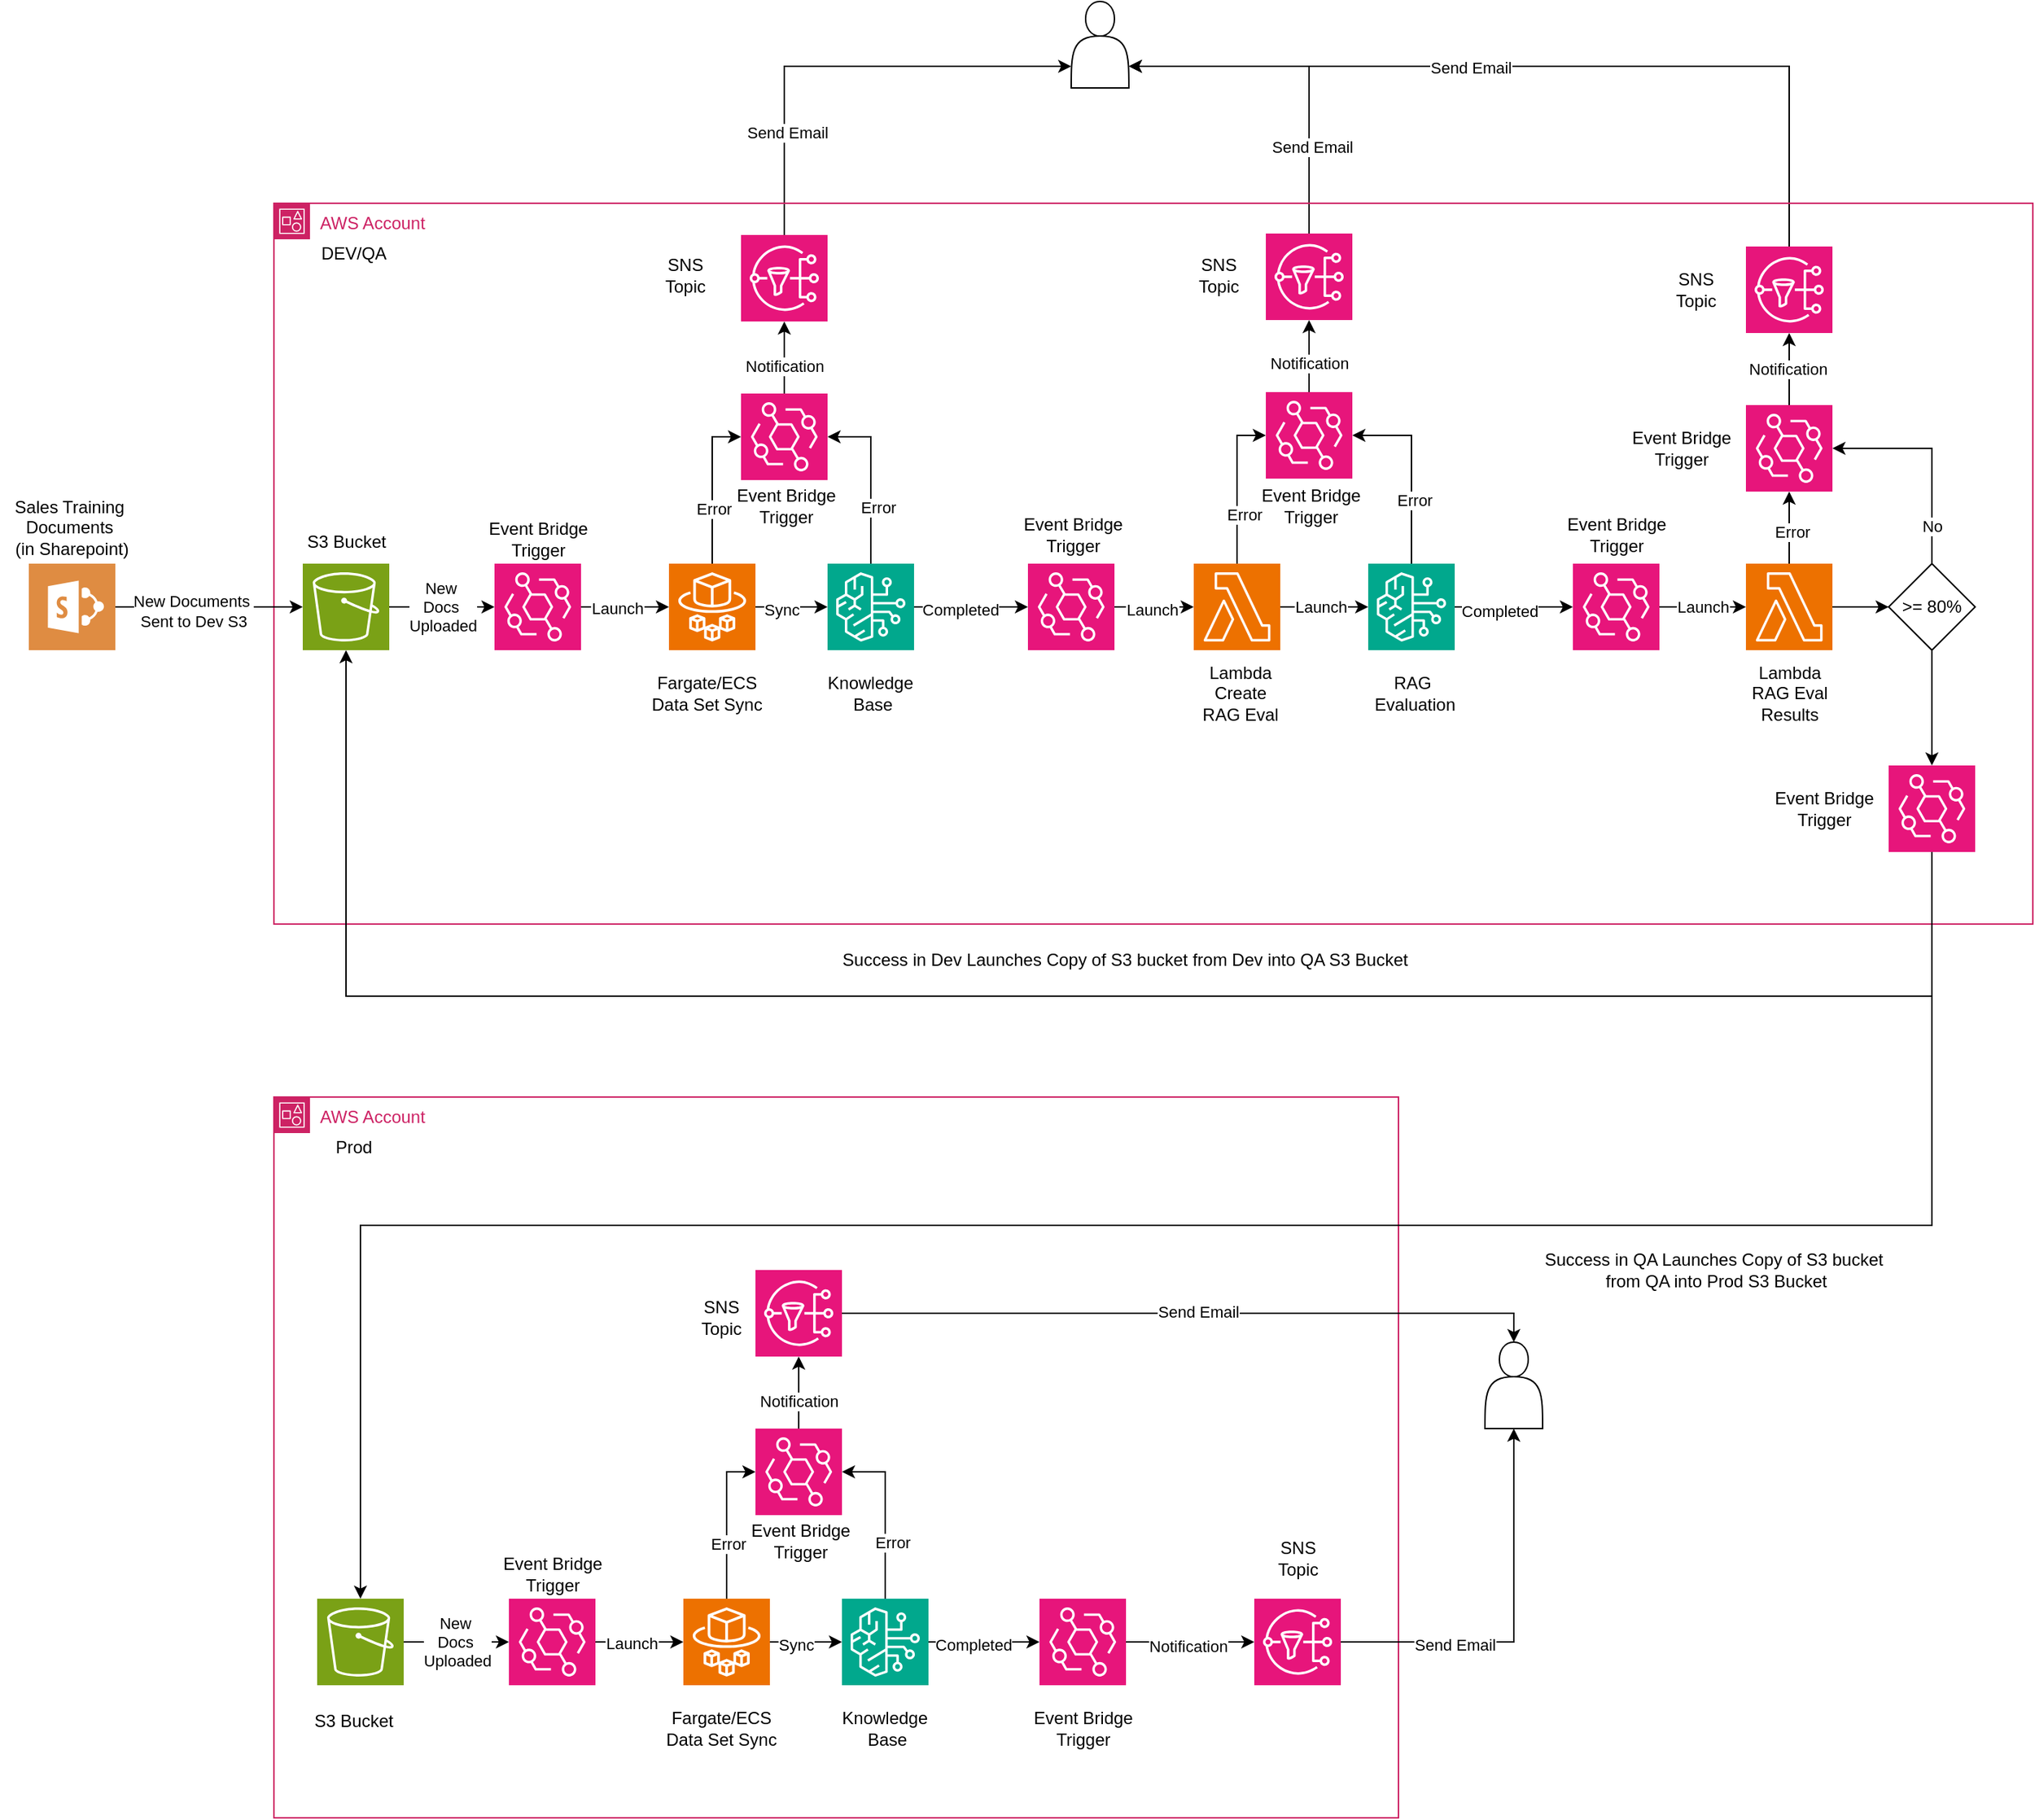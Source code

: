 <mxfile version="28.2.4">
  <diagram name="Page-1" id="6CO7TYVCKSgY1BVK7JIl">
    <mxGraphModel dx="2143" dy="1186" grid="1" gridSize="10" guides="1" tooltips="1" connect="1" arrows="1" fold="1" page="0" pageScale="1" pageWidth="850" pageHeight="1100" math="0" shadow="0">
      <root>
        <mxCell id="0" />
        <mxCell id="1" parent="0" />
        <mxCell id="IfqY_Ha_KSQStL62-luk-1" value="" style="sketch=0;pointerEvents=1;shadow=0;dashed=0;html=1;strokeColor=none;fillColor=#DF8C42;labelPosition=center;verticalLabelPosition=bottom;verticalAlign=top;align=center;outlineConnect=0;shape=mxgraph.veeam2.microsoft_sharepoint;aspect=fixed;" parent="1" vertex="1">
          <mxGeometry x="-420" y="80" width="60" height="60" as="geometry" />
        </mxCell>
        <mxCell id="IfqY_Ha_KSQStL62-luk-2" value="" style="sketch=0;points=[[0,0,0],[0.25,0,0],[0.5,0,0],[0.75,0,0],[1,0,0],[0,1,0],[0.25,1,0],[0.5,1,0],[0.75,1,0],[1,1,0],[0,0.25,0],[0,0.5,0],[0,0.75,0],[1,0.25,0],[1,0.5,0],[1,0.75,0]];outlineConnect=0;fontColor=#232F3E;fillColor=#7AA116;strokeColor=#ffffff;dashed=0;verticalLabelPosition=bottom;verticalAlign=top;align=center;html=1;fontSize=12;fontStyle=0;aspect=fixed;shape=mxgraph.aws4.resourceIcon;resIcon=mxgraph.aws4.s3;" parent="1" vertex="1">
          <mxGeometry x="-230" y="80" width="60" height="60" as="geometry" />
        </mxCell>
        <mxCell id="IfqY_Ha_KSQStL62-luk-3" value="" style="sketch=0;points=[[0,0,0],[0.25,0,0],[0.5,0,0],[0.75,0,0],[1,0,0],[0,1,0],[0.25,1,0],[0.5,1,0],[0.75,1,0],[1,1,0],[0,0.25,0],[0,0.5,0],[0,0.75,0],[1,0.25,0],[1,0.5,0],[1,0.75,0]];outlineConnect=0;fontColor=#232F3E;fillColor=#01A88D;strokeColor=#ffffff;dashed=0;verticalLabelPosition=bottom;verticalAlign=top;align=center;html=1;fontSize=12;fontStyle=0;aspect=fixed;shape=mxgraph.aws4.resourceIcon;resIcon=mxgraph.aws4.bedrock;" parent="1" vertex="1">
          <mxGeometry x="509" y="80" width="60" height="60" as="geometry" />
        </mxCell>
        <mxCell id="IfqY_Ha_KSQStL62-luk-4" value="" style="sketch=0;points=[[0,0,0],[0.25,0,0],[0.5,0,0],[0.75,0,0],[1,0,0],[0,1,0],[0.25,1,0],[0.5,1,0],[0.75,1,0],[1,1,0],[0,0.25,0],[0,0.5,0],[0,0.75,0],[1,0.25,0],[1,0.5,0],[1,0.75,0]];outlineConnect=0;fontColor=#232F3E;fillColor=#01A88D;strokeColor=#ffffff;dashed=0;verticalLabelPosition=bottom;verticalAlign=top;align=center;html=1;fontSize=12;fontStyle=0;aspect=fixed;shape=mxgraph.aws4.resourceIcon;resIcon=mxgraph.aws4.bedrock;" parent="1" vertex="1">
          <mxGeometry x="134" y="80" width="60" height="60" as="geometry" />
        </mxCell>
        <mxCell id="GgpB6V9PrwlHjxuaR8q1-43" style="edgeStyle=orthogonalEdgeStyle;rounded=0;orthogonalLoop=1;jettySize=auto;html=1;exitX=1;exitY=0.5;exitDx=0;exitDy=0;exitPerimeter=0;" edge="1" parent="1" source="IfqY_Ha_KSQStL62-luk-10" target="GgpB6V9PrwlHjxuaR8q1-1">
          <mxGeometry relative="1" as="geometry" />
        </mxCell>
        <mxCell id="GgpB6V9PrwlHjxuaR8q1-75" value="Launch" style="edgeLabel;html=1;align=center;verticalAlign=middle;resizable=0;points=[];" vertex="1" connectable="0" parent="GgpB6V9PrwlHjxuaR8q1-43">
          <mxGeometry x="-0.05" y="-2" relative="1" as="geometry">
            <mxPoint as="offset" />
          </mxGeometry>
        </mxCell>
        <mxCell id="IfqY_Ha_KSQStL62-luk-10" value="" style="sketch=0;points=[[0,0,0],[0.25,0,0],[0.5,0,0],[0.75,0,0],[1,0,0],[0,1,0],[0.25,1,0],[0.5,1,0],[0.75,1,0],[1,1,0],[0,0.25,0],[0,0.5,0],[0,0.75,0],[1,0.25,0],[1,0.5,0],[1,0.75,0]];outlineConnect=0;fontColor=#232F3E;fillColor=#E7157B;strokeColor=#ffffff;dashed=0;verticalLabelPosition=bottom;verticalAlign=top;align=center;html=1;fontSize=12;fontStyle=0;aspect=fixed;shape=mxgraph.aws4.resourceIcon;resIcon=mxgraph.aws4.eventbridge;" parent="1" vertex="1">
          <mxGeometry x="273" y="80" width="60" height="60" as="geometry" />
        </mxCell>
        <mxCell id="GgpB6V9PrwlHjxuaR8q1-30" style="edgeStyle=orthogonalEdgeStyle;rounded=0;orthogonalLoop=1;jettySize=auto;html=1;exitX=1;exitY=0.5;exitDx=0;exitDy=0;exitPerimeter=0;" edge="1" parent="1" source="IfqY_Ha_KSQStL62-luk-12" target="GgpB6V9PrwlHjxuaR8q1-3">
          <mxGeometry relative="1" as="geometry" />
        </mxCell>
        <mxCell id="GgpB6V9PrwlHjxuaR8q1-53" value="Launch" style="edgeLabel;html=1;align=center;verticalAlign=middle;resizable=0;points=[];" vertex="1" connectable="0" parent="GgpB6V9PrwlHjxuaR8q1-30">
          <mxGeometry x="-0.2" y="-1" relative="1" as="geometry">
            <mxPoint as="offset" />
          </mxGeometry>
        </mxCell>
        <mxCell id="IfqY_Ha_KSQStL62-luk-12" value="" style="sketch=0;points=[[0,0,0],[0.25,0,0],[0.5,0,0],[0.75,0,0],[1,0,0],[0,1,0],[0.25,1,0],[0.5,1,0],[0.75,1,0],[1,1,0],[0,0.25,0],[0,0.5,0],[0,0.75,0],[1,0.25,0],[1,0.5,0],[1,0.75,0]];outlineConnect=0;fontColor=#232F3E;fillColor=#E7157B;strokeColor=#ffffff;dashed=0;verticalLabelPosition=bottom;verticalAlign=top;align=center;html=1;fontSize=12;fontStyle=0;aspect=fixed;shape=mxgraph.aws4.resourceIcon;resIcon=mxgraph.aws4.eventbridge;" parent="1" vertex="1">
          <mxGeometry x="-97" y="80" width="60" height="60" as="geometry" />
        </mxCell>
        <mxCell id="IfqY_Ha_KSQStL62-luk-70" value="&lt;div&gt;Sales Training&amp;nbsp;&lt;/div&gt;&lt;div&gt;Documents&amp;nbsp;&lt;/div&gt;&lt;div&gt;(in Sharepoint)&lt;/div&gt;" style="text;html=1;align=center;verticalAlign=middle;whiteSpace=wrap;rounded=0;" parent="1" vertex="1">
          <mxGeometry x="-440" y="40" width="100" height="30" as="geometry" />
        </mxCell>
        <mxCell id="GgpB6V9PrwlHjxuaR8q1-1" value="" style="sketch=0;points=[[0,0,0],[0.25,0,0],[0.5,0,0],[0.75,0,0],[1,0,0],[0,1,0],[0.25,1,0],[0.5,1,0],[0.75,1,0],[1,1,0],[0,0.25,0],[0,0.5,0],[0,0.75,0],[1,0.25,0],[1,0.5,0],[1,0.75,0]];outlineConnect=0;fontColor=#232F3E;fillColor=#ED7100;strokeColor=#ffffff;dashed=0;verticalLabelPosition=bottom;verticalAlign=top;align=center;html=1;fontSize=12;fontStyle=0;aspect=fixed;shape=mxgraph.aws4.resourceIcon;resIcon=mxgraph.aws4.lambda;" vertex="1" parent="1">
          <mxGeometry x="388" y="80" width="60" height="60" as="geometry" />
        </mxCell>
        <mxCell id="GgpB6V9PrwlHjxuaR8q1-38" style="edgeStyle=orthogonalEdgeStyle;rounded=0;orthogonalLoop=1;jettySize=auto;html=1;exitX=0.5;exitY=0;exitDx=0;exitDy=0;exitPerimeter=0;entryX=0;entryY=0.75;entryDx=0;entryDy=0;" edge="1" parent="1" source="GgpB6V9PrwlHjxuaR8q1-2" target="GgpB6V9PrwlHjxuaR8q1-37">
          <mxGeometry relative="1" as="geometry" />
        </mxCell>
        <mxCell id="GgpB6V9PrwlHjxuaR8q1-56" value="Send Email" style="edgeLabel;html=1;align=center;verticalAlign=middle;resizable=0;points=[];" vertex="1" connectable="0" parent="GgpB6V9PrwlHjxuaR8q1-38">
          <mxGeometry x="-0.546" y="-2" relative="1" as="geometry">
            <mxPoint as="offset" />
          </mxGeometry>
        </mxCell>
        <mxCell id="GgpB6V9PrwlHjxuaR8q1-2" value="" style="sketch=0;points=[[0,0,0],[0.25,0,0],[0.5,0,0],[0.75,0,0],[1,0,0],[0,1,0],[0.25,1,0],[0.5,1,0],[0.75,1,0],[1,1,0],[0,0.25,0],[0,0.5,0],[0,0.75,0],[1,0.25,0],[1,0.5,0],[1,0.75,0]];outlineConnect=0;fontColor=#232F3E;fillColor=#E7157B;strokeColor=#ffffff;dashed=0;verticalLabelPosition=bottom;verticalAlign=top;align=center;html=1;fontSize=12;fontStyle=0;aspect=fixed;shape=mxgraph.aws4.resourceIcon;resIcon=mxgraph.aws4.sns;" vertex="1" parent="1">
          <mxGeometry x="74" y="-148" width="60" height="60" as="geometry" />
        </mxCell>
        <mxCell id="GgpB6V9PrwlHjxuaR8q1-3" value="" style="sketch=0;points=[[0,0,0],[0.25,0,0],[0.5,0,0],[0.75,0,0],[1,0,0],[0,1,0],[0.25,1,0],[0.5,1,0],[0.75,1,0],[1,1,0],[0,0.25,0],[0,0.5,0],[0,0.75,0],[1,0.25,0],[1,0.5,0],[1,0.75,0]];outlineConnect=0;fontColor=#232F3E;fillColor=#ED7100;strokeColor=#ffffff;dashed=0;verticalLabelPosition=bottom;verticalAlign=top;align=center;html=1;fontSize=12;fontStyle=0;aspect=fixed;shape=mxgraph.aws4.resourceIcon;resIcon=mxgraph.aws4.fargate;" vertex="1" parent="1">
          <mxGeometry x="24" y="80" width="60" height="60" as="geometry" />
        </mxCell>
        <mxCell id="GgpB6V9PrwlHjxuaR8q1-4" value="" style="sketch=0;points=[[0,0,0],[0.25,0,0],[0.5,0,0],[0.75,0,0],[1,0,0],[0,1,0],[0.25,1,0],[0.5,1,0],[0.75,1,0],[1,1,0],[0,0.25,0],[0,0.5,0],[0,0.75,0],[1,0.25,0],[1,0.5,0],[1,0.75,0]];outlineConnect=0;fontColor=#232F3E;fillColor=#E7157B;strokeColor=#ffffff;dashed=0;verticalLabelPosition=bottom;verticalAlign=top;align=center;html=1;fontSize=12;fontStyle=0;aspect=fixed;shape=mxgraph.aws4.resourceIcon;resIcon=mxgraph.aws4.eventbridge;" vertex="1" parent="1">
          <mxGeometry x="74" y="-38" width="60" height="60" as="geometry" />
        </mxCell>
        <mxCell id="GgpB6V9PrwlHjxuaR8q1-48" style="edgeStyle=orthogonalEdgeStyle;rounded=0;orthogonalLoop=1;jettySize=auto;html=1;exitX=0.5;exitY=0;exitDx=0;exitDy=0;exitPerimeter=0;" edge="1" parent="1" source="GgpB6V9PrwlHjxuaR8q1-5" target="GgpB6V9PrwlHjxuaR8q1-6">
          <mxGeometry relative="1" as="geometry" />
        </mxCell>
        <mxCell id="GgpB6V9PrwlHjxuaR8q1-60" value="Notification" style="edgeLabel;html=1;align=center;verticalAlign=middle;resizable=0;points=[];" vertex="1" connectable="0" parent="GgpB6V9PrwlHjxuaR8q1-48">
          <mxGeometry x="-0.2" relative="1" as="geometry">
            <mxPoint as="offset" />
          </mxGeometry>
        </mxCell>
        <mxCell id="GgpB6V9PrwlHjxuaR8q1-5" value="" style="sketch=0;points=[[0,0,0],[0.25,0,0],[0.5,0,0],[0.75,0,0],[1,0,0],[0,1,0],[0.25,1,0],[0.5,1,0],[0.75,1,0],[1,1,0],[0,0.25,0],[0,0.5,0],[0,0.75,0],[1,0.25,0],[1,0.5,0],[1,0.75,0]];outlineConnect=0;fontColor=#232F3E;fillColor=#E7157B;strokeColor=#ffffff;dashed=0;verticalLabelPosition=bottom;verticalAlign=top;align=center;html=1;fontSize=12;fontStyle=0;aspect=fixed;shape=mxgraph.aws4.resourceIcon;resIcon=mxgraph.aws4.eventbridge;" vertex="1" parent="1">
          <mxGeometry x="438" y="-39" width="60" height="60" as="geometry" />
        </mxCell>
        <mxCell id="GgpB6V9PrwlHjxuaR8q1-39" style="edgeStyle=orthogonalEdgeStyle;rounded=0;orthogonalLoop=1;jettySize=auto;html=1;exitX=0.5;exitY=0;exitDx=0;exitDy=0;exitPerimeter=0;entryX=1;entryY=0.75;entryDx=0;entryDy=0;" edge="1" parent="1" source="GgpB6V9PrwlHjxuaR8q1-6" target="GgpB6V9PrwlHjxuaR8q1-37">
          <mxGeometry relative="1" as="geometry" />
        </mxCell>
        <mxCell id="GgpB6V9PrwlHjxuaR8q1-62" value="Send Email" style="edgeLabel;html=1;align=center;verticalAlign=middle;resizable=0;points=[];" vertex="1" connectable="0" parent="GgpB6V9PrwlHjxuaR8q1-39">
          <mxGeometry x="-0.498" y="-2" relative="1" as="geometry">
            <mxPoint as="offset" />
          </mxGeometry>
        </mxCell>
        <mxCell id="GgpB6V9PrwlHjxuaR8q1-6" value="" style="sketch=0;points=[[0,0,0],[0.25,0,0],[0.5,0,0],[0.75,0,0],[1,0,0],[0,1,0],[0.25,1,0],[0.5,1,0],[0.75,1,0],[1,1,0],[0,0.25,0],[0,0.5,0],[0,0.75,0],[1,0.25,0],[1,0.5,0],[1,0.75,0]];outlineConnect=0;fontColor=#232F3E;fillColor=#E7157B;strokeColor=#ffffff;dashed=0;verticalLabelPosition=bottom;verticalAlign=top;align=center;html=1;fontSize=12;fontStyle=0;aspect=fixed;shape=mxgraph.aws4.resourceIcon;resIcon=mxgraph.aws4.sns;" vertex="1" parent="1">
          <mxGeometry x="438" y="-149" width="60" height="60" as="geometry" />
        </mxCell>
        <mxCell id="GgpB6V9PrwlHjxuaR8q1-41" style="edgeStyle=orthogonalEdgeStyle;rounded=0;orthogonalLoop=1;jettySize=auto;html=1;exitX=0.5;exitY=0;exitDx=0;exitDy=0;exitPerimeter=0;entryX=1;entryY=0.75;entryDx=0;entryDy=0;" edge="1" parent="1" source="GgpB6V9PrwlHjxuaR8q1-9" target="GgpB6V9PrwlHjxuaR8q1-37">
          <mxGeometry relative="1" as="geometry" />
        </mxCell>
        <mxCell id="GgpB6V9PrwlHjxuaR8q1-61" value="Send Email" style="edgeLabel;html=1;align=center;verticalAlign=middle;resizable=0;points=[];" vertex="1" connectable="0" parent="GgpB6V9PrwlHjxuaR8q1-41">
          <mxGeometry x="0.188" y="1" relative="1" as="geometry">
            <mxPoint as="offset" />
          </mxGeometry>
        </mxCell>
        <mxCell id="GgpB6V9PrwlHjxuaR8q1-10" value="AWS Account" style="points=[[0,0],[0.25,0],[0.5,0],[0.75,0],[1,0],[1,0.25],[1,0.5],[1,0.75],[1,1],[0.75,1],[0.5,1],[0.25,1],[0,1],[0,0.75],[0,0.5],[0,0.25]];outlineConnect=0;gradientColor=none;html=1;whiteSpace=wrap;fontSize=12;fontStyle=0;container=1;pointerEvents=0;collapsible=0;recursiveResize=0;shape=mxgraph.aws4.group;grIcon=mxgraph.aws4.group_account;strokeColor=#CD2264;fillColor=none;verticalAlign=top;align=left;spacingLeft=30;fontColor=#CD2264;dashed=0;" vertex="1" parent="1">
          <mxGeometry x="-250" y="-170" width="1220" height="500" as="geometry" />
        </mxCell>
        <mxCell id="GgpB6V9PrwlHjxuaR8q1-26" value="DEV/QA" style="text;html=1;align=center;verticalAlign=middle;resizable=0;points=[];autosize=1;strokeColor=none;fillColor=none;" vertex="1" parent="GgpB6V9PrwlHjxuaR8q1-10">
          <mxGeometry x="20" y="20" width="70" height="30" as="geometry" />
        </mxCell>
        <mxCell id="GgpB6V9PrwlHjxuaR8q1-31" value="S3 Bucket" style="text;html=1;align=center;verticalAlign=middle;resizable=0;points=[];autosize=1;strokeColor=none;fillColor=none;" vertex="1" parent="GgpB6V9PrwlHjxuaR8q1-10">
          <mxGeometry x="10" y="220" width="80" height="30" as="geometry" />
        </mxCell>
        <mxCell id="GgpB6V9PrwlHjxuaR8q1-49" style="edgeStyle=orthogonalEdgeStyle;rounded=0;orthogonalLoop=1;jettySize=auto;html=1;exitX=0.5;exitY=0;exitDx=0;exitDy=0;exitPerimeter=0;" edge="1" parent="GgpB6V9PrwlHjxuaR8q1-10" source="GgpB6V9PrwlHjxuaR8q1-7" target="GgpB6V9PrwlHjxuaR8q1-8">
          <mxGeometry relative="1" as="geometry" />
        </mxCell>
        <mxCell id="GgpB6V9PrwlHjxuaR8q1-63" value="Error" style="edgeLabel;html=1;align=center;verticalAlign=middle;resizable=0;points=[];" vertex="1" connectable="0" parent="GgpB6V9PrwlHjxuaR8q1-49">
          <mxGeometry x="-0.12" y="-2" relative="1" as="geometry">
            <mxPoint as="offset" />
          </mxGeometry>
        </mxCell>
        <mxCell id="GgpB6V9PrwlHjxuaR8q1-7" value="" style="sketch=0;points=[[0,0,0],[0.25,0,0],[0.5,0,0],[0.75,0,0],[1,0,0],[0,1,0],[0.25,1,0],[0.5,1,0],[0.75,1,0],[1,1,0],[0,0.25,0],[0,0.5,0],[0,0.75,0],[1,0.25,0],[1,0.5,0],[1,0.75,0]];outlineConnect=0;fontColor=#232F3E;fillColor=#ED7100;strokeColor=#ffffff;dashed=0;verticalLabelPosition=bottom;verticalAlign=top;align=center;html=1;fontSize=12;fontStyle=0;aspect=fixed;shape=mxgraph.aws4.resourceIcon;resIcon=mxgraph.aws4.lambda;" vertex="1" parent="GgpB6V9PrwlHjxuaR8q1-10">
          <mxGeometry x="1021" y="250" width="60" height="60" as="geometry" />
        </mxCell>
        <mxCell id="GgpB6V9PrwlHjxuaR8q1-64" style="edgeStyle=orthogonalEdgeStyle;rounded=0;orthogonalLoop=1;jettySize=auto;html=1;exitX=0.5;exitY=0;exitDx=0;exitDy=0;exitPerimeter=0;" edge="1" parent="GgpB6V9PrwlHjxuaR8q1-10" source="GgpB6V9PrwlHjxuaR8q1-8" target="GgpB6V9PrwlHjxuaR8q1-9">
          <mxGeometry relative="1" as="geometry" />
        </mxCell>
        <mxCell id="GgpB6V9PrwlHjxuaR8q1-65" value="Notification" style="edgeLabel;html=1;align=center;verticalAlign=middle;resizable=0;points=[];" vertex="1" connectable="0" parent="GgpB6V9PrwlHjxuaR8q1-64">
          <mxGeometry y="1" relative="1" as="geometry">
            <mxPoint as="offset" />
          </mxGeometry>
        </mxCell>
        <mxCell id="GgpB6V9PrwlHjxuaR8q1-8" value="" style="sketch=0;points=[[0,0,0],[0.25,0,0],[0.5,0,0],[0.75,0,0],[1,0,0],[0,1,0],[0.25,1,0],[0.5,1,0],[0.75,1,0],[1,1,0],[0,0.25,0],[0,0.5,0],[0,0.75,0],[1,0.25,0],[1,0.5,0],[1,0.75,0]];outlineConnect=0;fontColor=#232F3E;fillColor=#E7157B;strokeColor=#ffffff;dashed=0;verticalLabelPosition=bottom;verticalAlign=top;align=center;html=1;fontSize=12;fontStyle=0;aspect=fixed;shape=mxgraph.aws4.resourceIcon;resIcon=mxgraph.aws4.eventbridge;" vertex="1" parent="GgpB6V9PrwlHjxuaR8q1-10">
          <mxGeometry x="1021" y="140" width="60" height="60" as="geometry" />
        </mxCell>
        <mxCell id="GgpB6V9PrwlHjxuaR8q1-9" value="" style="sketch=0;points=[[0,0,0],[0.25,0,0],[0.5,0,0],[0.75,0,0],[1,0,0],[0,1,0],[0.25,1,0],[0.5,1,0],[0.75,1,0],[1,1,0],[0,0.25,0],[0,0.5,0],[0,0.75,0],[1,0.25,0],[1,0.5,0],[1,0.75,0]];outlineConnect=0;fontColor=#232F3E;fillColor=#E7157B;strokeColor=#ffffff;dashed=0;verticalLabelPosition=bottom;verticalAlign=top;align=center;html=1;fontSize=12;fontStyle=0;aspect=fixed;shape=mxgraph.aws4.resourceIcon;resIcon=mxgraph.aws4.sns;" vertex="1" parent="GgpB6V9PrwlHjxuaR8q1-10">
          <mxGeometry x="1021" y="30" width="60" height="60" as="geometry" />
        </mxCell>
        <mxCell id="GgpB6V9PrwlHjxuaR8q1-50" value="" style="sketch=0;points=[[0,0,0],[0.25,0,0],[0.5,0,0],[0.75,0,0],[1,0,0],[0,1,0],[0.25,1,0],[0.5,1,0],[0.75,1,0],[1,1,0],[0,0.25,0],[0,0.5,0],[0,0.75,0],[1,0.25,0],[1,0.5,0],[1,0.75,0]];outlineConnect=0;fontColor=#232F3E;fillColor=#E7157B;strokeColor=#ffffff;dashed=0;verticalLabelPosition=bottom;verticalAlign=top;align=center;html=1;fontSize=12;fontStyle=0;aspect=fixed;shape=mxgraph.aws4.resourceIcon;resIcon=mxgraph.aws4.eventbridge;" vertex="1" parent="GgpB6V9PrwlHjxuaR8q1-10">
          <mxGeometry x="901" y="250" width="60" height="60" as="geometry" />
        </mxCell>
        <mxCell id="GgpB6V9PrwlHjxuaR8q1-52" value="Launch" style="edgeStyle=orthogonalEdgeStyle;rounded=0;orthogonalLoop=1;jettySize=auto;html=1;exitX=1;exitY=0.5;exitDx=0;exitDy=0;exitPerimeter=0;entryX=0;entryY=0.5;entryDx=0;entryDy=0;entryPerimeter=0;" edge="1" parent="GgpB6V9PrwlHjxuaR8q1-10" source="GgpB6V9PrwlHjxuaR8q1-50" target="GgpB6V9PrwlHjxuaR8q1-7">
          <mxGeometry relative="1" as="geometry" />
        </mxCell>
        <mxCell id="GgpB6V9PrwlHjxuaR8q1-66" value="&lt;div&gt;Fargate/ECS&lt;/div&gt;&lt;div&gt;Data Set Sync&lt;/div&gt;" style="text;html=1;align=center;verticalAlign=middle;resizable=0;points=[];autosize=1;strokeColor=none;fillColor=none;" vertex="1" parent="GgpB6V9PrwlHjxuaR8q1-10">
          <mxGeometry x="250" y="320" width="100" height="40" as="geometry" />
        </mxCell>
        <mxCell id="GgpB6V9PrwlHjxuaR8q1-68" value="&lt;div&gt;Knowledge&amp;nbsp;&lt;/div&gt;&lt;div&gt;Base&lt;/div&gt;" style="text;html=1;align=center;verticalAlign=middle;resizable=0;points=[];autosize=1;strokeColor=none;fillColor=none;" vertex="1" parent="GgpB6V9PrwlHjxuaR8q1-10">
          <mxGeometry x="370" y="320" width="90" height="40" as="geometry" />
        </mxCell>
        <mxCell id="GgpB6V9PrwlHjxuaR8q1-69" value="&lt;div&gt;Event Bridge&lt;/div&gt;&lt;div&gt;Trigger&lt;/div&gt;" style="text;html=1;align=center;verticalAlign=middle;resizable=0;points=[];autosize=1;strokeColor=none;fillColor=none;" vertex="1" parent="GgpB6V9PrwlHjxuaR8q1-10">
          <mxGeometry x="509" y="210" width="90" height="40" as="geometry" />
        </mxCell>
        <mxCell id="GgpB6V9PrwlHjxuaR8q1-70" value="&lt;div&gt;Event Bridge&lt;/div&gt;&lt;div&gt;Trigger&lt;/div&gt;" style="text;html=1;align=center;verticalAlign=middle;resizable=0;points=[];autosize=1;strokeColor=none;fillColor=none;" vertex="1" parent="GgpB6V9PrwlHjxuaR8q1-10">
          <mxGeometry x="310" y="190" width="90" height="40" as="geometry" />
        </mxCell>
        <mxCell id="GgpB6V9PrwlHjxuaR8q1-71" value="&lt;div&gt;Event Bridge&lt;/div&gt;&lt;div&gt;Trigger&lt;/div&gt;" style="text;html=1;align=center;verticalAlign=middle;resizable=0;points=[];autosize=1;strokeColor=none;fillColor=none;" vertex="1" parent="GgpB6V9PrwlHjxuaR8q1-10">
          <mxGeometry x="674" y="190" width="90" height="40" as="geometry" />
        </mxCell>
        <mxCell id="GgpB6V9PrwlHjxuaR8q1-72" value="&lt;div&gt;Event Bridge&lt;/div&gt;&lt;div&gt;Trigger&lt;/div&gt;" style="text;html=1;align=center;verticalAlign=middle;resizable=0;points=[];autosize=1;strokeColor=none;fillColor=none;" vertex="1" parent="GgpB6V9PrwlHjxuaR8q1-10">
          <mxGeometry x="931" y="150" width="90" height="40" as="geometry" />
        </mxCell>
        <mxCell id="GgpB6V9PrwlHjxuaR8q1-73" value="&lt;div&gt;Event Bridge&lt;/div&gt;&lt;div&gt;Trigger&lt;/div&gt;" style="text;html=1;align=center;verticalAlign=middle;resizable=0;points=[];autosize=1;strokeColor=none;fillColor=none;" vertex="1" parent="GgpB6V9PrwlHjxuaR8q1-10">
          <mxGeometry x="886" y="210" width="90" height="40" as="geometry" />
        </mxCell>
        <mxCell id="GgpB6V9PrwlHjxuaR8q1-76" value="&lt;div&gt;Lambda&lt;/div&gt;Create&lt;div&gt;RAG Eval&lt;/div&gt;" style="text;html=1;align=center;verticalAlign=middle;resizable=0;points=[];autosize=1;strokeColor=none;fillColor=none;" vertex="1" parent="GgpB6V9PrwlHjxuaR8q1-10">
          <mxGeometry x="630" y="310" width="80" height="60" as="geometry" />
        </mxCell>
        <mxCell id="GgpB6V9PrwlHjxuaR8q1-77" value="&lt;div&gt;RAG&amp;nbsp;&lt;/div&gt;&lt;div&gt;Evaluation&lt;/div&gt;" style="text;html=1;align=center;verticalAlign=middle;resizable=0;points=[];autosize=1;strokeColor=none;fillColor=none;" vertex="1" parent="GgpB6V9PrwlHjxuaR8q1-10">
          <mxGeometry x="751" y="320" width="80" height="40" as="geometry" />
        </mxCell>
        <mxCell id="GgpB6V9PrwlHjxuaR8q1-80" value="&lt;div&gt;Lambda&lt;/div&gt;&lt;div&gt;RAG Eval&lt;/div&gt;&lt;div&gt;Results&lt;/div&gt;" style="text;html=1;align=center;verticalAlign=middle;resizable=0;points=[];autosize=1;strokeColor=none;fillColor=none;" vertex="1" parent="GgpB6V9PrwlHjxuaR8q1-10">
          <mxGeometry x="1011" y="310" width="80" height="60" as="geometry" />
        </mxCell>
        <mxCell id="GgpB6V9PrwlHjxuaR8q1-90" style="edgeStyle=orthogonalEdgeStyle;rounded=0;orthogonalLoop=1;jettySize=auto;html=1;exitX=0.5;exitY=1;exitDx=0;exitDy=0;exitPerimeter=0;" edge="1" parent="GgpB6V9PrwlHjxuaR8q1-10" source="GgpB6V9PrwlHjxuaR8q1-81" target="GgpB6V9PrwlHjxuaR8q1-88">
          <mxGeometry relative="1" as="geometry" />
        </mxCell>
        <mxCell id="GgpB6V9PrwlHjxuaR8q1-81" value="&amp;gt;= 80%" style="strokeWidth=1;html=1;shape=mxgraph.flowchart.decision;whiteSpace=wrap;aspect=fixed;" vertex="1" parent="GgpB6V9PrwlHjxuaR8q1-10">
          <mxGeometry x="1120" y="250" width="60" height="60" as="geometry" />
        </mxCell>
        <mxCell id="GgpB6V9PrwlHjxuaR8q1-82" style="edgeStyle=orthogonalEdgeStyle;rounded=0;orthogonalLoop=1;jettySize=auto;html=1;exitX=1;exitY=0.5;exitDx=0;exitDy=0;exitPerimeter=0;entryX=0;entryY=0.5;entryDx=0;entryDy=0;entryPerimeter=0;" edge="1" parent="GgpB6V9PrwlHjxuaR8q1-10" source="GgpB6V9PrwlHjxuaR8q1-7" target="GgpB6V9PrwlHjxuaR8q1-81">
          <mxGeometry relative="1" as="geometry" />
        </mxCell>
        <mxCell id="GgpB6V9PrwlHjxuaR8q1-83" style="edgeStyle=orthogonalEdgeStyle;rounded=0;orthogonalLoop=1;jettySize=auto;html=1;exitX=0.5;exitY=0;exitDx=0;exitDy=0;exitPerimeter=0;entryX=1;entryY=0.5;entryDx=0;entryDy=0;entryPerimeter=0;" edge="1" parent="GgpB6V9PrwlHjxuaR8q1-10" source="GgpB6V9PrwlHjxuaR8q1-81" target="GgpB6V9PrwlHjxuaR8q1-8">
          <mxGeometry relative="1" as="geometry" />
        </mxCell>
        <mxCell id="GgpB6V9PrwlHjxuaR8q1-84" value="No" style="edgeLabel;html=1;align=center;verticalAlign=middle;resizable=0;points=[];" vertex="1" connectable="0" parent="GgpB6V9PrwlHjxuaR8q1-83">
          <mxGeometry x="-0.651" relative="1" as="geometry">
            <mxPoint as="offset" />
          </mxGeometry>
        </mxCell>
        <mxCell id="GgpB6V9PrwlHjxuaR8q1-88" value="" style="sketch=0;points=[[0,0,0],[0.25,0,0],[0.5,0,0],[0.75,0,0],[1,0,0],[0,1,0],[0.25,1,0],[0.5,1,0],[0.75,1,0],[1,1,0],[0,0.25,0],[0,0.5,0],[0,0.75,0],[1,0.25,0],[1,0.5,0],[1,0.75,0]];outlineConnect=0;fontColor=#232F3E;fillColor=#E7157B;strokeColor=#ffffff;dashed=0;verticalLabelPosition=bottom;verticalAlign=top;align=center;html=1;fontSize=12;fontStyle=0;aspect=fixed;shape=mxgraph.aws4.resourceIcon;resIcon=mxgraph.aws4.eventbridge;" vertex="1" parent="GgpB6V9PrwlHjxuaR8q1-10">
          <mxGeometry x="1120" y="390" width="60" height="60" as="geometry" />
        </mxCell>
        <mxCell id="GgpB6V9PrwlHjxuaR8q1-89" value="&lt;div&gt;Event Bridge&lt;/div&gt;&lt;div&gt;Trigger&lt;/div&gt;" style="text;html=1;align=center;verticalAlign=middle;resizable=0;points=[];autosize=1;strokeColor=none;fillColor=none;" vertex="1" parent="GgpB6V9PrwlHjxuaR8q1-10">
          <mxGeometry x="1030" y="400" width="90" height="40" as="geometry" />
        </mxCell>
        <mxCell id="GgpB6V9PrwlHjxuaR8q1-160" value="&lt;div&gt;SNS&lt;/div&gt;&lt;div&gt;Topic&lt;/div&gt;" style="text;html=1;align=center;verticalAlign=middle;resizable=0;points=[];autosize=1;strokeColor=none;fillColor=none;" vertex="1" parent="GgpB6V9PrwlHjxuaR8q1-10">
          <mxGeometry x="260" y="30" width="50" height="40" as="geometry" />
        </mxCell>
        <mxCell id="GgpB6V9PrwlHjxuaR8q1-161" value="&lt;div&gt;SNS&lt;/div&gt;&lt;div&gt;Topic&lt;/div&gt;" style="text;html=1;align=center;verticalAlign=middle;resizable=0;points=[];autosize=1;strokeColor=none;fillColor=none;" vertex="1" parent="GgpB6V9PrwlHjxuaR8q1-10">
          <mxGeometry x="630" y="30" width="50" height="40" as="geometry" />
        </mxCell>
        <mxCell id="GgpB6V9PrwlHjxuaR8q1-162" value="&lt;div&gt;SNS&lt;/div&gt;&lt;div&gt;Topic&lt;/div&gt;" style="text;html=1;align=center;verticalAlign=middle;resizable=0;points=[];autosize=1;strokeColor=none;fillColor=none;" vertex="1" parent="GgpB6V9PrwlHjxuaR8q1-10">
          <mxGeometry x="961" y="40" width="50" height="40" as="geometry" />
        </mxCell>
        <mxCell id="GgpB6V9PrwlHjxuaR8q1-28" style="edgeStyle=orthogonalEdgeStyle;rounded=0;orthogonalLoop=1;jettySize=auto;html=1;entryX=0;entryY=0.5;entryDx=0;entryDy=0;entryPerimeter=0;" edge="1" parent="1" source="IfqY_Ha_KSQStL62-luk-1" target="IfqY_Ha_KSQStL62-luk-2">
          <mxGeometry relative="1" as="geometry" />
        </mxCell>
        <mxCell id="GgpB6V9PrwlHjxuaR8q1-165" value="&lt;div&gt;New Documents&amp;nbsp;&lt;/div&gt;&lt;div&gt;Sent to Dev S3&lt;/div&gt;" style="edgeLabel;html=1;align=center;verticalAlign=middle;resizable=0;points=[];" vertex="1" connectable="0" parent="GgpB6V9PrwlHjxuaR8q1-28">
          <mxGeometry x="-0.169" y="-3" relative="1" as="geometry">
            <mxPoint as="offset" />
          </mxGeometry>
        </mxCell>
        <mxCell id="GgpB6V9PrwlHjxuaR8q1-29" value="&lt;div&gt;New&amp;nbsp;&lt;/div&gt;&lt;div&gt;Docs&amp;nbsp;&lt;/div&gt;&lt;div&gt;Uploaded&lt;/div&gt;" style="edgeStyle=orthogonalEdgeStyle;rounded=0;orthogonalLoop=1;jettySize=auto;html=1;exitX=1;exitY=0.5;exitDx=0;exitDy=0;exitPerimeter=0;entryX=0;entryY=0.5;entryDx=0;entryDy=0;entryPerimeter=0;" edge="1" parent="1" source="IfqY_Ha_KSQStL62-luk-2" target="IfqY_Ha_KSQStL62-luk-12">
          <mxGeometry relative="1" as="geometry" />
        </mxCell>
        <mxCell id="GgpB6V9PrwlHjxuaR8q1-32" value="&lt;div&gt;Event Bridge&lt;/div&gt;&lt;div&gt;Trigger&lt;/div&gt;" style="text;html=1;align=center;verticalAlign=middle;resizable=0;points=[];autosize=1;strokeColor=none;fillColor=none;" vertex="1" parent="1">
          <mxGeometry x="-112" y="43" width="90" height="40" as="geometry" />
        </mxCell>
        <mxCell id="GgpB6V9PrwlHjxuaR8q1-33" style="edgeStyle=orthogonalEdgeStyle;rounded=0;orthogonalLoop=1;jettySize=auto;html=1;exitX=1;exitY=0.5;exitDx=0;exitDy=0;exitPerimeter=0;entryX=0;entryY=0.5;entryDx=0;entryDy=0;entryPerimeter=0;" edge="1" parent="1" source="GgpB6V9PrwlHjxuaR8q1-3" target="IfqY_Ha_KSQStL62-luk-4">
          <mxGeometry relative="1" as="geometry" />
        </mxCell>
        <mxCell id="GgpB6V9PrwlHjxuaR8q1-67" value="Sync" style="edgeLabel;html=1;align=center;verticalAlign=middle;resizable=0;points=[];" vertex="1" connectable="0" parent="GgpB6V9PrwlHjxuaR8q1-33">
          <mxGeometry x="-0.28" y="-2" relative="1" as="geometry">
            <mxPoint as="offset" />
          </mxGeometry>
        </mxCell>
        <mxCell id="GgpB6V9PrwlHjxuaR8q1-34" style="edgeStyle=orthogonalEdgeStyle;rounded=0;orthogonalLoop=1;jettySize=auto;html=1;exitX=0.5;exitY=0;exitDx=0;exitDy=0;exitPerimeter=0;entryX=0;entryY=0.5;entryDx=0;entryDy=0;entryPerimeter=0;" edge="1" parent="1" source="GgpB6V9PrwlHjxuaR8q1-3" target="GgpB6V9PrwlHjxuaR8q1-4">
          <mxGeometry relative="1" as="geometry" />
        </mxCell>
        <mxCell id="GgpB6V9PrwlHjxuaR8q1-54" value="Error" style="edgeLabel;html=1;align=center;verticalAlign=middle;resizable=0;points=[];" vertex="1" connectable="0" parent="GgpB6V9PrwlHjxuaR8q1-34">
          <mxGeometry x="-0.289" y="-1" relative="1" as="geometry">
            <mxPoint as="offset" />
          </mxGeometry>
        </mxCell>
        <mxCell id="GgpB6V9PrwlHjxuaR8q1-35" style="edgeStyle=orthogonalEdgeStyle;rounded=0;orthogonalLoop=1;jettySize=auto;html=1;exitX=0.5;exitY=0;exitDx=0;exitDy=0;exitPerimeter=0;entryX=1;entryY=0.5;entryDx=0;entryDy=0;entryPerimeter=0;" edge="1" parent="1" source="IfqY_Ha_KSQStL62-luk-4" target="GgpB6V9PrwlHjxuaR8q1-4">
          <mxGeometry relative="1" as="geometry" />
        </mxCell>
        <mxCell id="GgpB6V9PrwlHjxuaR8q1-55" value="Error" style="edgeLabel;html=1;align=center;verticalAlign=middle;resizable=0;points=[];" vertex="1" connectable="0" parent="GgpB6V9PrwlHjxuaR8q1-35">
          <mxGeometry x="-0.34" y="-5" relative="1" as="geometry">
            <mxPoint as="offset" />
          </mxGeometry>
        </mxCell>
        <mxCell id="GgpB6V9PrwlHjxuaR8q1-36" style="edgeStyle=orthogonalEdgeStyle;rounded=0;orthogonalLoop=1;jettySize=auto;html=1;exitX=0.5;exitY=0;exitDx=0;exitDy=0;exitPerimeter=0;entryX=0.5;entryY=1;entryDx=0;entryDy=0;entryPerimeter=0;" edge="1" parent="1" source="GgpB6V9PrwlHjxuaR8q1-4" target="GgpB6V9PrwlHjxuaR8q1-2">
          <mxGeometry relative="1" as="geometry" />
        </mxCell>
        <mxCell id="GgpB6V9PrwlHjxuaR8q1-57" value="Notification" style="edgeLabel;html=1;align=center;verticalAlign=middle;resizable=0;points=[];" vertex="1" connectable="0" parent="GgpB6V9PrwlHjxuaR8q1-36">
          <mxGeometry x="-0.24" relative="1" as="geometry">
            <mxPoint as="offset" />
          </mxGeometry>
        </mxCell>
        <mxCell id="GgpB6V9PrwlHjxuaR8q1-37" value="" style="shape=actor;whiteSpace=wrap;html=1;" vertex="1" parent="1">
          <mxGeometry x="303" y="-310" width="40" height="60" as="geometry" />
        </mxCell>
        <mxCell id="GgpB6V9PrwlHjxuaR8q1-42" style="edgeStyle=orthogonalEdgeStyle;rounded=0;orthogonalLoop=1;jettySize=auto;html=1;exitX=1;exitY=0.5;exitDx=0;exitDy=0;exitPerimeter=0;entryX=0;entryY=0.5;entryDx=0;entryDy=0;entryPerimeter=0;" edge="1" parent="1" source="IfqY_Ha_KSQStL62-luk-4" target="IfqY_Ha_KSQStL62-luk-10">
          <mxGeometry relative="1" as="geometry" />
        </mxCell>
        <mxCell id="GgpB6V9PrwlHjxuaR8q1-74" value="Completed" style="edgeLabel;html=1;align=center;verticalAlign=middle;resizable=0;points=[];" vertex="1" connectable="0" parent="GgpB6V9PrwlHjxuaR8q1-42">
          <mxGeometry x="-0.2" y="-2" relative="1" as="geometry">
            <mxPoint as="offset" />
          </mxGeometry>
        </mxCell>
        <mxCell id="GgpB6V9PrwlHjxuaR8q1-44" style="edgeStyle=orthogonalEdgeStyle;rounded=0;orthogonalLoop=1;jettySize=auto;html=1;exitX=1;exitY=0.5;exitDx=0;exitDy=0;exitPerimeter=0;entryX=0;entryY=0.5;entryDx=0;entryDy=0;entryPerimeter=0;" edge="1" parent="1" source="GgpB6V9PrwlHjxuaR8q1-1" target="IfqY_Ha_KSQStL62-luk-3">
          <mxGeometry relative="1" as="geometry" />
        </mxCell>
        <mxCell id="GgpB6V9PrwlHjxuaR8q1-78" value="Launch" style="edgeLabel;html=1;align=center;verticalAlign=middle;resizable=0;points=[];" vertex="1" connectable="0" parent="GgpB6V9PrwlHjxuaR8q1-44">
          <mxGeometry x="-0.1" relative="1" as="geometry">
            <mxPoint as="offset" />
          </mxGeometry>
        </mxCell>
        <mxCell id="GgpB6V9PrwlHjxuaR8q1-46" style="edgeStyle=orthogonalEdgeStyle;rounded=0;orthogonalLoop=1;jettySize=auto;html=1;exitX=0.5;exitY=0;exitDx=0;exitDy=0;exitPerimeter=0;entryX=0;entryY=0.5;entryDx=0;entryDy=0;entryPerimeter=0;" edge="1" parent="1" source="GgpB6V9PrwlHjxuaR8q1-1" target="GgpB6V9PrwlHjxuaR8q1-5">
          <mxGeometry relative="1" as="geometry" />
        </mxCell>
        <mxCell id="GgpB6V9PrwlHjxuaR8q1-58" value="Error" style="edgeLabel;html=1;align=center;verticalAlign=middle;resizable=0;points=[];" vertex="1" connectable="0" parent="GgpB6V9PrwlHjxuaR8q1-46">
          <mxGeometry x="-0.38" y="-5" relative="1" as="geometry">
            <mxPoint as="offset" />
          </mxGeometry>
        </mxCell>
        <mxCell id="GgpB6V9PrwlHjxuaR8q1-47" style="edgeStyle=orthogonalEdgeStyle;rounded=0;orthogonalLoop=1;jettySize=auto;html=1;exitX=0.5;exitY=0;exitDx=0;exitDy=0;exitPerimeter=0;entryX=1;entryY=0.5;entryDx=0;entryDy=0;entryPerimeter=0;" edge="1" parent="1" source="IfqY_Ha_KSQStL62-luk-3" target="GgpB6V9PrwlHjxuaR8q1-5">
          <mxGeometry relative="1" as="geometry">
            <mxPoint x="519" y="-9" as="targetPoint" />
          </mxGeometry>
        </mxCell>
        <mxCell id="GgpB6V9PrwlHjxuaR8q1-59" value="Error" style="edgeLabel;html=1;align=center;verticalAlign=middle;resizable=0;points=[];" vertex="1" connectable="0" parent="GgpB6V9PrwlHjxuaR8q1-47">
          <mxGeometry x="-0.32" y="-2" relative="1" as="geometry">
            <mxPoint as="offset" />
          </mxGeometry>
        </mxCell>
        <mxCell id="GgpB6V9PrwlHjxuaR8q1-51" style="edgeStyle=orthogonalEdgeStyle;rounded=0;orthogonalLoop=1;jettySize=auto;html=1;exitX=1;exitY=0.5;exitDx=0;exitDy=0;exitPerimeter=0;entryX=0;entryY=0.5;entryDx=0;entryDy=0;entryPerimeter=0;" edge="1" parent="1" source="IfqY_Ha_KSQStL62-luk-3" target="GgpB6V9PrwlHjxuaR8q1-50">
          <mxGeometry relative="1" as="geometry" />
        </mxCell>
        <mxCell id="GgpB6V9PrwlHjxuaR8q1-79" value="Completed" style="edgeLabel;html=1;align=center;verticalAlign=middle;resizable=0;points=[];" vertex="1" connectable="0" parent="GgpB6V9PrwlHjxuaR8q1-51">
          <mxGeometry x="-0.25" y="-3" relative="1" as="geometry">
            <mxPoint as="offset" />
          </mxGeometry>
        </mxCell>
        <mxCell id="GgpB6V9PrwlHjxuaR8q1-91" style="edgeStyle=orthogonalEdgeStyle;rounded=0;orthogonalLoop=1;jettySize=auto;html=1;exitX=0.5;exitY=1;exitDx=0;exitDy=0;exitPerimeter=0;entryX=0.5;entryY=1;entryDx=0;entryDy=0;entryPerimeter=0;" edge="1" parent="1" source="GgpB6V9PrwlHjxuaR8q1-88" target="IfqY_Ha_KSQStL62-luk-2">
          <mxGeometry relative="1" as="geometry">
            <Array as="points">
              <mxPoint x="900" y="380" />
              <mxPoint x="-200" y="380" />
            </Array>
          </mxGeometry>
        </mxCell>
        <mxCell id="GgpB6V9PrwlHjxuaR8q1-92" value="&lt;div&gt;Success in Dev Launches Copy of S3 bucket from Dev into QA S3 Bucket&lt;/div&gt;" style="text;html=1;align=center;verticalAlign=middle;resizable=0;points=[];autosize=1;strokeColor=none;fillColor=none;" vertex="1" parent="1">
          <mxGeometry x="130" y="340" width="420" height="30" as="geometry" />
        </mxCell>
        <mxCell id="GgpB6V9PrwlHjxuaR8q1-116" value="AWS Account" style="points=[[0,0],[0.25,0],[0.5,0],[0.75,0],[1,0],[1,0.25],[1,0.5],[1,0.75],[1,1],[0.75,1],[0.5,1],[0.25,1],[0,1],[0,0.75],[0,0.5],[0,0.25]];outlineConnect=0;gradientColor=none;html=1;whiteSpace=wrap;fontSize=12;fontStyle=0;container=1;pointerEvents=0;collapsible=0;recursiveResize=0;shape=mxgraph.aws4.group;grIcon=mxgraph.aws4.group_account;strokeColor=#CD2264;fillColor=none;verticalAlign=top;align=left;spacingLeft=30;fontColor=#CD2264;dashed=0;" vertex="1" parent="1">
          <mxGeometry x="-250" y="450" width="780" height="500" as="geometry" />
        </mxCell>
        <mxCell id="GgpB6V9PrwlHjxuaR8q1-117" value="Prod" style="text;html=1;align=center;verticalAlign=middle;resizable=0;points=[];autosize=1;strokeColor=none;fillColor=none;" vertex="1" parent="GgpB6V9PrwlHjxuaR8q1-116">
          <mxGeometry x="30" y="20" width="50" height="30" as="geometry" />
        </mxCell>
        <mxCell id="GgpB6V9PrwlHjxuaR8q1-93" value="" style="sketch=0;points=[[0,0,0],[0.25,0,0],[0.5,0,0],[0.75,0,0],[1,0,0],[0,1,0],[0.25,1,0],[0.5,1,0],[0.75,1,0],[1,1,0],[0,0.25,0],[0,0.5,0],[0,0.75,0],[1,0.25,0],[1,0.5,0],[1,0.75,0]];outlineConnect=0;fontColor=#232F3E;fillColor=#7AA116;strokeColor=#ffffff;dashed=0;verticalLabelPosition=bottom;verticalAlign=top;align=center;html=1;fontSize=12;fontStyle=0;aspect=fixed;shape=mxgraph.aws4.resourceIcon;resIcon=mxgraph.aws4.s3;" vertex="1" parent="GgpB6V9PrwlHjxuaR8q1-116">
          <mxGeometry x="30" y="348" width="60" height="60" as="geometry" />
        </mxCell>
        <mxCell id="GgpB6V9PrwlHjxuaR8q1-94" value="" style="sketch=0;points=[[0,0,0],[0.25,0,0],[0.5,0,0],[0.75,0,0],[1,0,0],[0,1,0],[0.25,1,0],[0.5,1,0],[0.75,1,0],[1,1,0],[0,0.25,0],[0,0.5,0],[0,0.75,0],[1,0.25,0],[1,0.5,0],[1,0.75,0]];outlineConnect=0;fontColor=#232F3E;fillColor=#01A88D;strokeColor=#ffffff;dashed=0;verticalLabelPosition=bottom;verticalAlign=top;align=center;html=1;fontSize=12;fontStyle=0;aspect=fixed;shape=mxgraph.aws4.resourceIcon;resIcon=mxgraph.aws4.bedrock;" vertex="1" parent="GgpB6V9PrwlHjxuaR8q1-116">
          <mxGeometry x="394" y="348" width="60" height="60" as="geometry" />
        </mxCell>
        <mxCell id="GgpB6V9PrwlHjxuaR8q1-95" style="edgeStyle=orthogonalEdgeStyle;rounded=0;orthogonalLoop=1;jettySize=auto;html=1;exitX=1;exitY=0.5;exitDx=0;exitDy=0;exitPerimeter=0;" edge="1" parent="GgpB6V9PrwlHjxuaR8q1-116" source="GgpB6V9PrwlHjxuaR8q1-97" target="GgpB6V9PrwlHjxuaR8q1-99">
          <mxGeometry relative="1" as="geometry" />
        </mxCell>
        <mxCell id="GgpB6V9PrwlHjxuaR8q1-96" value="Launch" style="edgeLabel;html=1;align=center;verticalAlign=middle;resizable=0;points=[];" vertex="1" connectable="0" parent="GgpB6V9PrwlHjxuaR8q1-95">
          <mxGeometry x="-0.2" y="-1" relative="1" as="geometry">
            <mxPoint as="offset" />
          </mxGeometry>
        </mxCell>
        <mxCell id="GgpB6V9PrwlHjxuaR8q1-97" value="" style="sketch=0;points=[[0,0,0],[0.25,0,0],[0.5,0,0],[0.75,0,0],[1,0,0],[0,1,0],[0.25,1,0],[0.5,1,0],[0.75,1,0],[1,1,0],[0,0.25,0],[0,0.5,0],[0,0.75,0],[1,0.25,0],[1,0.5,0],[1,0.75,0]];outlineConnect=0;fontColor=#232F3E;fillColor=#E7157B;strokeColor=#ffffff;dashed=0;verticalLabelPosition=bottom;verticalAlign=top;align=center;html=1;fontSize=12;fontStyle=0;aspect=fixed;shape=mxgraph.aws4.resourceIcon;resIcon=mxgraph.aws4.eventbridge;" vertex="1" parent="GgpB6V9PrwlHjxuaR8q1-116">
          <mxGeometry x="163" y="348" width="60" height="60" as="geometry" />
        </mxCell>
        <mxCell id="GgpB6V9PrwlHjxuaR8q1-99" value="" style="sketch=0;points=[[0,0,0],[0.25,0,0],[0.5,0,0],[0.75,0,0],[1,0,0],[0,1,0],[0.25,1,0],[0.5,1,0],[0.75,1,0],[1,1,0],[0,0.25,0],[0,0.5,0],[0,0.75,0],[1,0.25,0],[1,0.5,0],[1,0.75,0]];outlineConnect=0;fontColor=#232F3E;fillColor=#ED7100;strokeColor=#ffffff;dashed=0;verticalLabelPosition=bottom;verticalAlign=top;align=center;html=1;fontSize=12;fontStyle=0;aspect=fixed;shape=mxgraph.aws4.resourceIcon;resIcon=mxgraph.aws4.fargate;" vertex="1" parent="GgpB6V9PrwlHjxuaR8q1-116">
          <mxGeometry x="284" y="348" width="60" height="60" as="geometry" />
        </mxCell>
        <mxCell id="GgpB6V9PrwlHjxuaR8q1-100" value="" style="sketch=0;points=[[0,0,0],[0.25,0,0],[0.5,0,0],[0.75,0,0],[1,0,0],[0,1,0],[0.25,1,0],[0.5,1,0],[0.75,1,0],[1,1,0],[0,0.25,0],[0,0.5,0],[0,0.75,0],[1,0.25,0],[1,0.5,0],[1,0.75,0]];outlineConnect=0;fontColor=#232F3E;fillColor=#E7157B;strokeColor=#ffffff;dashed=0;verticalLabelPosition=bottom;verticalAlign=top;align=center;html=1;fontSize=12;fontStyle=0;aspect=fixed;shape=mxgraph.aws4.resourceIcon;resIcon=mxgraph.aws4.eventbridge;" vertex="1" parent="GgpB6V9PrwlHjxuaR8q1-116">
          <mxGeometry x="334" y="230" width="60" height="60" as="geometry" />
        </mxCell>
        <mxCell id="GgpB6V9PrwlHjxuaR8q1-102" value="S3 Bucket" style="text;html=1;align=center;verticalAlign=middle;resizable=0;points=[];autosize=1;strokeColor=none;fillColor=none;" vertex="1" parent="GgpB6V9PrwlHjxuaR8q1-116">
          <mxGeometry x="15" y="418" width="80" height="30" as="geometry" />
        </mxCell>
        <mxCell id="GgpB6V9PrwlHjxuaR8q1-103" value="&lt;div&gt;Fargate/ECS&lt;/div&gt;&lt;div&gt;Data Set Sync&lt;/div&gt;" style="text;html=1;align=center;verticalAlign=middle;resizable=0;points=[];autosize=1;strokeColor=none;fillColor=none;" vertex="1" parent="GgpB6V9PrwlHjxuaR8q1-116">
          <mxGeometry x="260" y="418" width="100" height="40" as="geometry" />
        </mxCell>
        <mxCell id="GgpB6V9PrwlHjxuaR8q1-104" value="&lt;div&gt;Knowledge&amp;nbsp;&lt;/div&gt;&lt;div&gt;Base&lt;/div&gt;" style="text;html=1;align=center;verticalAlign=middle;resizable=0;points=[];autosize=1;strokeColor=none;fillColor=none;" vertex="1" parent="GgpB6V9PrwlHjxuaR8q1-116">
          <mxGeometry x="380" y="418" width="90" height="40" as="geometry" />
        </mxCell>
        <mxCell id="GgpB6V9PrwlHjxuaR8q1-105" value="&lt;div&gt;Event Bridge&lt;/div&gt;&lt;div&gt;Trigger&lt;/div&gt;" style="text;html=1;align=center;verticalAlign=middle;resizable=0;points=[];autosize=1;strokeColor=none;fillColor=none;" vertex="1" parent="GgpB6V9PrwlHjxuaR8q1-116">
          <mxGeometry x="320" y="288" width="90" height="40" as="geometry" />
        </mxCell>
        <mxCell id="GgpB6V9PrwlHjxuaR8q1-106" value="&lt;div&gt;New&amp;nbsp;&lt;/div&gt;&lt;div&gt;Docs&amp;nbsp;&lt;/div&gt;&lt;div&gt;Uploaded&lt;/div&gt;" style="edgeStyle=orthogonalEdgeStyle;rounded=0;orthogonalLoop=1;jettySize=auto;html=1;exitX=1;exitY=0.5;exitDx=0;exitDy=0;exitPerimeter=0;entryX=0;entryY=0.5;entryDx=0;entryDy=0;entryPerimeter=0;" edge="1" parent="GgpB6V9PrwlHjxuaR8q1-116" source="GgpB6V9PrwlHjxuaR8q1-93" target="GgpB6V9PrwlHjxuaR8q1-97">
          <mxGeometry relative="1" as="geometry" />
        </mxCell>
        <mxCell id="GgpB6V9PrwlHjxuaR8q1-107" value="&lt;div&gt;Event Bridge&lt;/div&gt;&lt;div&gt;Trigger&lt;/div&gt;" style="text;html=1;align=center;verticalAlign=middle;resizable=0;points=[];autosize=1;strokeColor=none;fillColor=none;" vertex="1" parent="GgpB6V9PrwlHjxuaR8q1-116">
          <mxGeometry x="148" y="311" width="90" height="40" as="geometry" />
        </mxCell>
        <mxCell id="GgpB6V9PrwlHjxuaR8q1-108" style="edgeStyle=orthogonalEdgeStyle;rounded=0;orthogonalLoop=1;jettySize=auto;html=1;exitX=1;exitY=0.5;exitDx=0;exitDy=0;exitPerimeter=0;entryX=0;entryY=0.5;entryDx=0;entryDy=0;entryPerimeter=0;" edge="1" parent="GgpB6V9PrwlHjxuaR8q1-116" source="GgpB6V9PrwlHjxuaR8q1-99" target="GgpB6V9PrwlHjxuaR8q1-94">
          <mxGeometry relative="1" as="geometry" />
        </mxCell>
        <mxCell id="GgpB6V9PrwlHjxuaR8q1-109" value="Sync" style="edgeLabel;html=1;align=center;verticalAlign=middle;resizable=0;points=[];" vertex="1" connectable="0" parent="GgpB6V9PrwlHjxuaR8q1-108">
          <mxGeometry x="-0.28" y="-2" relative="1" as="geometry">
            <mxPoint as="offset" />
          </mxGeometry>
        </mxCell>
        <mxCell id="GgpB6V9PrwlHjxuaR8q1-110" style="edgeStyle=orthogonalEdgeStyle;rounded=0;orthogonalLoop=1;jettySize=auto;html=1;exitX=0.5;exitY=0;exitDx=0;exitDy=0;exitPerimeter=0;entryX=0;entryY=0.5;entryDx=0;entryDy=0;entryPerimeter=0;" edge="1" parent="GgpB6V9PrwlHjxuaR8q1-116" source="GgpB6V9PrwlHjxuaR8q1-99" target="GgpB6V9PrwlHjxuaR8q1-100">
          <mxGeometry relative="1" as="geometry" />
        </mxCell>
        <mxCell id="GgpB6V9PrwlHjxuaR8q1-111" value="Error" style="edgeLabel;html=1;align=center;verticalAlign=middle;resizable=0;points=[];" vertex="1" connectable="0" parent="GgpB6V9PrwlHjxuaR8q1-110">
          <mxGeometry x="-0.289" y="-1" relative="1" as="geometry">
            <mxPoint as="offset" />
          </mxGeometry>
        </mxCell>
        <mxCell id="GgpB6V9PrwlHjxuaR8q1-112" style="edgeStyle=orthogonalEdgeStyle;rounded=0;orthogonalLoop=1;jettySize=auto;html=1;exitX=0.5;exitY=0;exitDx=0;exitDy=0;exitPerimeter=0;entryX=1;entryY=0.5;entryDx=0;entryDy=0;entryPerimeter=0;" edge="1" parent="GgpB6V9PrwlHjxuaR8q1-116" source="GgpB6V9PrwlHjxuaR8q1-94" target="GgpB6V9PrwlHjxuaR8q1-100">
          <mxGeometry relative="1" as="geometry" />
        </mxCell>
        <mxCell id="GgpB6V9PrwlHjxuaR8q1-113" value="Error" style="edgeLabel;html=1;align=center;verticalAlign=middle;resizable=0;points=[];" vertex="1" connectable="0" parent="GgpB6V9PrwlHjxuaR8q1-112">
          <mxGeometry x="-0.34" y="-5" relative="1" as="geometry">
            <mxPoint as="offset" />
          </mxGeometry>
        </mxCell>
        <mxCell id="GgpB6V9PrwlHjxuaR8q1-114" style="edgeStyle=orthogonalEdgeStyle;rounded=0;orthogonalLoop=1;jettySize=auto;html=1;exitX=0.5;exitY=0;exitDx=0;exitDy=0;exitPerimeter=0;entryX=0.5;entryY=1;entryDx=0;entryDy=0;entryPerimeter=0;" edge="1" parent="GgpB6V9PrwlHjxuaR8q1-116" source="GgpB6V9PrwlHjxuaR8q1-100" target="GgpB6V9PrwlHjxuaR8q1-98">
          <mxGeometry relative="1" as="geometry" />
        </mxCell>
        <mxCell id="GgpB6V9PrwlHjxuaR8q1-115" value="Notification" style="edgeLabel;html=1;align=center;verticalAlign=middle;resizable=0;points=[];" vertex="1" connectable="0" parent="GgpB6V9PrwlHjxuaR8q1-114">
          <mxGeometry x="-0.24" relative="1" as="geometry">
            <mxPoint as="offset" />
          </mxGeometry>
        </mxCell>
        <mxCell id="GgpB6V9PrwlHjxuaR8q1-98" value="" style="sketch=0;points=[[0,0,0],[0.25,0,0],[0.5,0,0],[0.75,0,0],[1,0,0],[0,1,0],[0.25,1,0],[0.5,1,0],[0.75,1,0],[1,1,0],[0,0.25,0],[0,0.5,0],[0,0.75,0],[1,0.25,0],[1,0.5,0],[1,0.75,0]];outlineConnect=0;fontColor=#232F3E;fillColor=#E7157B;strokeColor=#ffffff;dashed=0;verticalLabelPosition=bottom;verticalAlign=top;align=center;html=1;fontSize=12;fontStyle=0;aspect=fixed;shape=mxgraph.aws4.resourceIcon;resIcon=mxgraph.aws4.sns;" vertex="1" parent="GgpB6V9PrwlHjxuaR8q1-116">
          <mxGeometry x="334" y="120" width="60" height="60" as="geometry" />
        </mxCell>
        <mxCell id="GgpB6V9PrwlHjxuaR8q1-146" value="" style="sketch=0;points=[[0,0,0],[0.25,0,0],[0.5,0,0],[0.75,0,0],[1,0,0],[0,1,0],[0.25,1,0],[0.5,1,0],[0.75,1,0],[1,1,0],[0,0.25,0],[0,0.5,0],[0,0.75,0],[1,0.25,0],[1,0.5,0],[1,0.75,0]];outlineConnect=0;fontColor=#232F3E;fillColor=#E7157B;strokeColor=#ffffff;dashed=0;verticalLabelPosition=bottom;verticalAlign=top;align=center;html=1;fontSize=12;fontStyle=0;aspect=fixed;shape=mxgraph.aws4.resourceIcon;resIcon=mxgraph.aws4.eventbridge;" vertex="1" parent="GgpB6V9PrwlHjxuaR8q1-116">
          <mxGeometry x="531" y="348" width="60" height="60" as="geometry" />
        </mxCell>
        <mxCell id="GgpB6V9PrwlHjxuaR8q1-147" value="" style="sketch=0;points=[[0,0,0],[0.25,0,0],[0.5,0,0],[0.75,0,0],[1,0,0],[0,1,0],[0.25,1,0],[0.5,1,0],[0.75,1,0],[1,1,0],[0,0.25,0],[0,0.5,0],[0,0.75,0],[1,0.25,0],[1,0.5,0],[1,0.75,0]];outlineConnect=0;fontColor=#232F3E;fillColor=#E7157B;strokeColor=#ffffff;dashed=0;verticalLabelPosition=bottom;verticalAlign=top;align=center;html=1;fontSize=12;fontStyle=0;aspect=fixed;shape=mxgraph.aws4.resourceIcon;resIcon=mxgraph.aws4.sns;" vertex="1" parent="GgpB6V9PrwlHjxuaR8q1-116">
          <mxGeometry x="680" y="348" width="60" height="60" as="geometry" />
        </mxCell>
        <mxCell id="GgpB6V9PrwlHjxuaR8q1-148" value="&lt;div&gt;Event Bridge&lt;/div&gt;&lt;div&gt;Trigger&lt;/div&gt;" style="text;html=1;align=center;verticalAlign=middle;resizable=0;points=[];autosize=1;strokeColor=none;fillColor=none;" vertex="1" parent="GgpB6V9PrwlHjxuaR8q1-116">
          <mxGeometry x="516" y="418" width="90" height="40" as="geometry" />
        </mxCell>
        <mxCell id="GgpB6V9PrwlHjxuaR8q1-152" style="edgeStyle=orthogonalEdgeStyle;rounded=0;orthogonalLoop=1;jettySize=auto;html=1;exitX=1;exitY=0.5;exitDx=0;exitDy=0;exitPerimeter=0;entryX=0;entryY=0.5;entryDx=0;entryDy=0;entryPerimeter=0;" edge="1" parent="GgpB6V9PrwlHjxuaR8q1-116" source="GgpB6V9PrwlHjxuaR8q1-146" target="GgpB6V9PrwlHjxuaR8q1-147">
          <mxGeometry relative="1" as="geometry" />
        </mxCell>
        <mxCell id="GgpB6V9PrwlHjxuaR8q1-155" value="Notification" style="edgeLabel;html=1;align=center;verticalAlign=middle;resizable=0;points=[];" vertex="1" connectable="0" parent="GgpB6V9PrwlHjxuaR8q1-152">
          <mxGeometry x="-0.043" y="-3" relative="1" as="geometry">
            <mxPoint as="offset" />
          </mxGeometry>
        </mxCell>
        <mxCell id="GgpB6V9PrwlHjxuaR8q1-153" style="edgeStyle=orthogonalEdgeStyle;rounded=0;orthogonalLoop=1;jettySize=auto;html=1;exitX=1;exitY=0.5;exitDx=0;exitDy=0;exitPerimeter=0;entryX=0;entryY=0.5;entryDx=0;entryDy=0;entryPerimeter=0;" edge="1" parent="GgpB6V9PrwlHjxuaR8q1-116" source="GgpB6V9PrwlHjxuaR8q1-94" target="GgpB6V9PrwlHjxuaR8q1-146">
          <mxGeometry relative="1" as="geometry" />
        </mxCell>
        <mxCell id="GgpB6V9PrwlHjxuaR8q1-154" value="Completed" style="edgeLabel;html=1;align=center;verticalAlign=middle;resizable=0;points=[];" vertex="1" connectable="0" parent="GgpB6V9PrwlHjxuaR8q1-153">
          <mxGeometry x="-0.212" y="-2" relative="1" as="geometry">
            <mxPoint as="offset" />
          </mxGeometry>
        </mxCell>
        <mxCell id="GgpB6V9PrwlHjxuaR8q1-159" value="&lt;div&gt;SNS&lt;/div&gt;&lt;div&gt;Topic&lt;/div&gt;" style="text;html=1;align=center;verticalAlign=middle;resizable=0;points=[];autosize=1;strokeColor=none;fillColor=none;" vertex="1" parent="GgpB6V9PrwlHjxuaR8q1-116">
          <mxGeometry x="685" y="300" width="50" height="40" as="geometry" />
        </mxCell>
        <mxCell id="GgpB6V9PrwlHjxuaR8q1-145" value="" style="shape=actor;whiteSpace=wrap;html=1;" vertex="1" parent="1">
          <mxGeometry x="590" y="620" width="40" height="60" as="geometry" />
        </mxCell>
        <mxCell id="GgpB6V9PrwlHjxuaR8q1-150" style="edgeStyle=orthogonalEdgeStyle;rounded=0;orthogonalLoop=1;jettySize=auto;html=1;exitX=1;exitY=0.5;exitDx=0;exitDy=0;exitPerimeter=0;entryX=0.5;entryY=0;entryDx=0;entryDy=0;" edge="1" parent="1" source="GgpB6V9PrwlHjxuaR8q1-98" target="GgpB6V9PrwlHjxuaR8q1-145">
          <mxGeometry relative="1" as="geometry" />
        </mxCell>
        <mxCell id="GgpB6V9PrwlHjxuaR8q1-157" value="Send Email" style="edgeLabel;html=1;align=center;verticalAlign=middle;resizable=0;points=[];" vertex="1" connectable="0" parent="GgpB6V9PrwlHjxuaR8q1-150">
          <mxGeometry x="0.017" y="1" relative="1" as="geometry">
            <mxPoint as="offset" />
          </mxGeometry>
        </mxCell>
        <mxCell id="GgpB6V9PrwlHjxuaR8q1-151" style="edgeStyle=orthogonalEdgeStyle;rounded=0;orthogonalLoop=1;jettySize=auto;html=1;exitX=1;exitY=0.5;exitDx=0;exitDy=0;exitPerimeter=0;entryX=0.5;entryY=1;entryDx=0;entryDy=0;" edge="1" parent="1" source="GgpB6V9PrwlHjxuaR8q1-147" target="GgpB6V9PrwlHjxuaR8q1-145">
          <mxGeometry relative="1" as="geometry" />
        </mxCell>
        <mxCell id="GgpB6V9PrwlHjxuaR8q1-156" value="Send Email" style="edgeLabel;html=1;align=center;verticalAlign=middle;resizable=0;points=[];" vertex="1" connectable="0" parent="GgpB6V9PrwlHjxuaR8q1-151">
          <mxGeometry x="-0.41" y="-2" relative="1" as="geometry">
            <mxPoint as="offset" />
          </mxGeometry>
        </mxCell>
        <mxCell id="GgpB6V9PrwlHjxuaR8q1-158" value="&lt;div&gt;SNS&lt;/div&gt;&lt;div&gt;Topic&lt;/div&gt;" style="text;html=1;align=center;verticalAlign=middle;resizable=0;points=[];autosize=1;strokeColor=none;fillColor=none;" vertex="1" parent="1">
          <mxGeometry x="35" y="583" width="50" height="40" as="geometry" />
        </mxCell>
        <mxCell id="GgpB6V9PrwlHjxuaR8q1-163" style="edgeStyle=orthogonalEdgeStyle;rounded=0;orthogonalLoop=1;jettySize=auto;html=1;exitX=0.5;exitY=1;exitDx=0;exitDy=0;exitPerimeter=0;entryX=0.5;entryY=0;entryDx=0;entryDy=0;entryPerimeter=0;" edge="1" parent="1" source="GgpB6V9PrwlHjxuaR8q1-88" target="GgpB6V9PrwlHjxuaR8q1-93">
          <mxGeometry relative="1" as="geometry" />
        </mxCell>
        <mxCell id="GgpB6V9PrwlHjxuaR8q1-164" value="&lt;div&gt;Success in QA Launches Copy of S3 bucket&amp;nbsp;&lt;/div&gt;&lt;div&gt;from QA into Prod S3 Bucket&lt;/div&gt;" style="text;html=1;align=center;verticalAlign=middle;resizable=0;points=[];autosize=1;strokeColor=none;fillColor=none;" vertex="1" parent="1">
          <mxGeometry x="620" y="550" width="260" height="40" as="geometry" />
        </mxCell>
      </root>
    </mxGraphModel>
  </diagram>
</mxfile>
